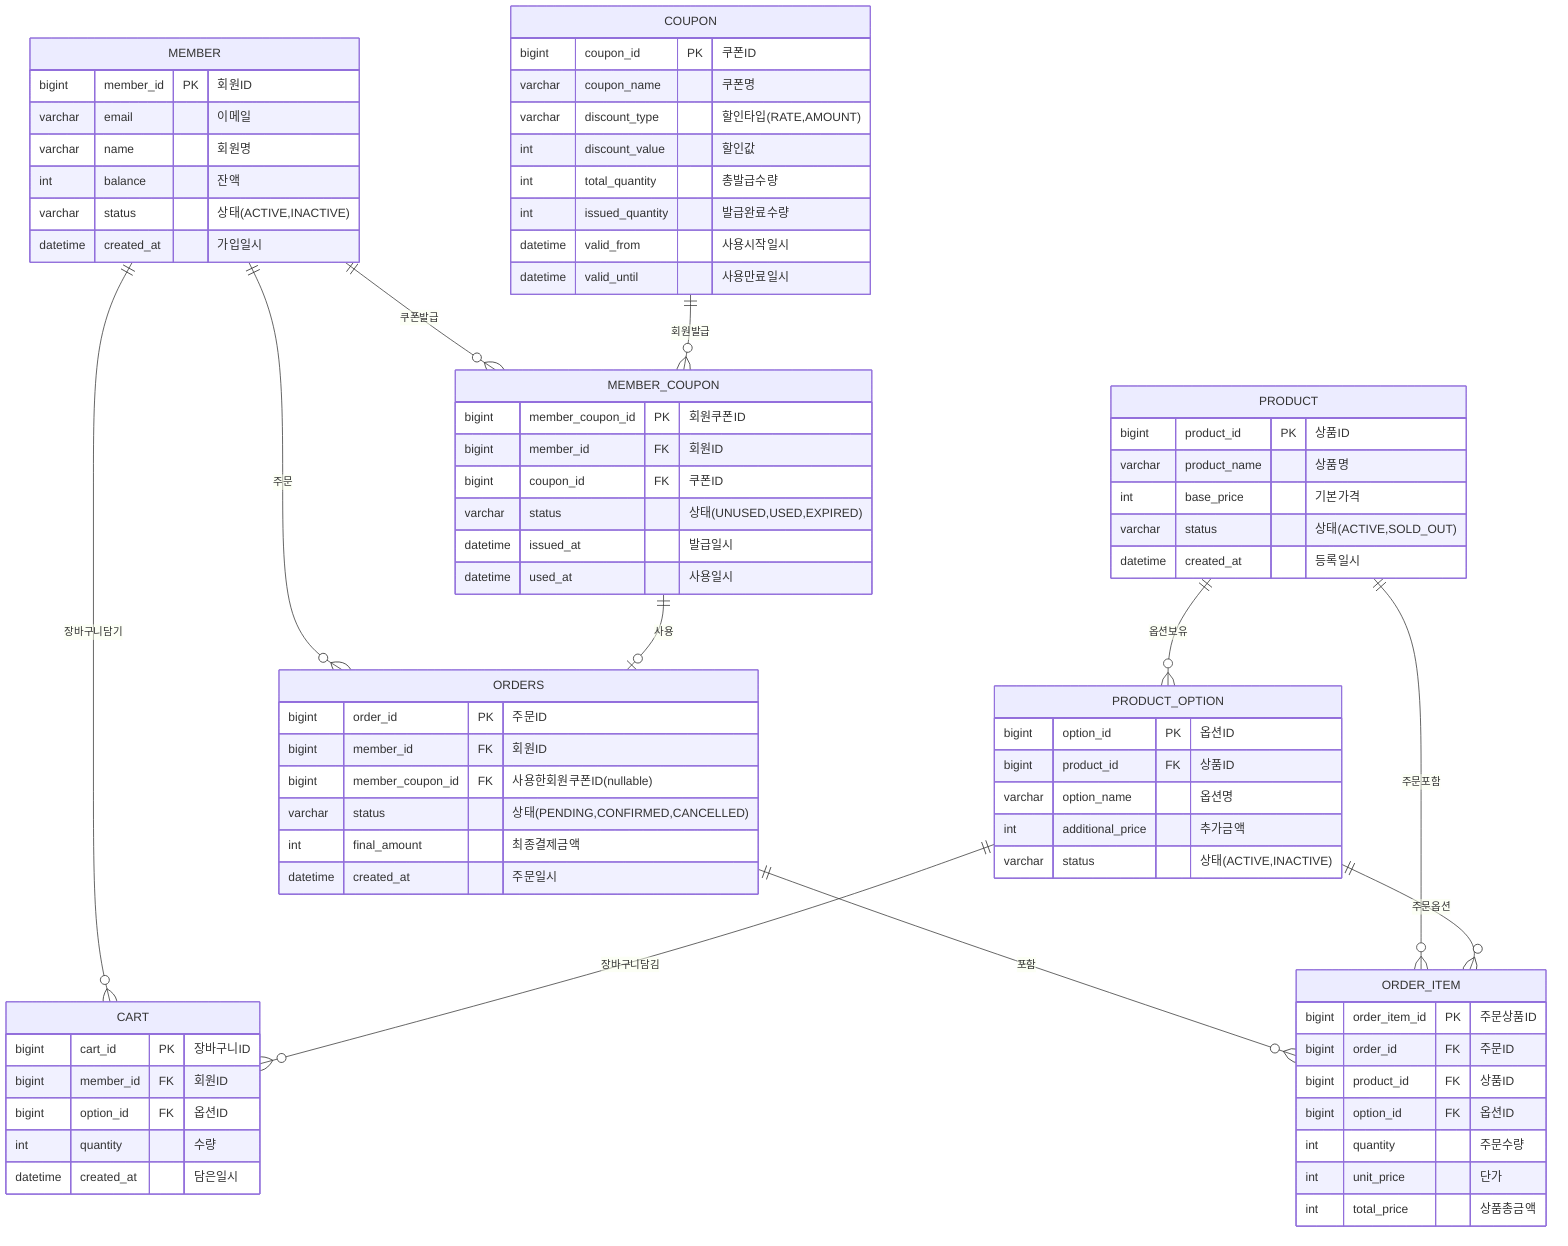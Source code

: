 erDiagram
    MEMBER {
        bigint member_id PK "회원ID"
        varchar email "이메일"
        varchar name "회원명"
        int balance "잔액"
        varchar status "상태(ACTIVE,INACTIVE)"
        datetime created_at "가입일시"
    }

    PRODUCT {
        bigint product_id PK "상품ID"
        varchar product_name "상품명"
        int base_price "기본가격"
        varchar status "상태(ACTIVE,SOLD_OUT)"
        datetime created_at "등록일시"
    }

    PRODUCT_OPTION {
        bigint option_id PK "옵션ID"
        bigint product_id FK "상품ID"
        varchar option_name "옵션명"
        int additional_price "추가금액"
        varchar status "상태(ACTIVE,INACTIVE)"
    }

    CART {
        bigint cart_id PK "장바구니ID"
        bigint member_id FK "회원ID"
        bigint option_id FK "옵션ID"
        int quantity "수량"
        datetime created_at "담은일시"
    }

    COUPON {
        bigint coupon_id PK "쿠폰ID"
        varchar coupon_name "쿠폰명"
        varchar discount_type "할인타입(RATE,AMOUNT)"
        int discount_value "할인값"
        int total_quantity "총발급수량"
        int issued_quantity "발급완료수량"
        datetime valid_from "사용시작일시"
        datetime valid_until "사용만료일시"
    }

    MEMBER_COUPON {
        bigint member_coupon_id PK "회원쿠폰ID"
        bigint member_id FK "회원ID"
        bigint coupon_id FK "쿠폰ID"
        varchar status "상태(UNUSED,USED,EXPIRED)"
        datetime issued_at "발급일시"
        datetime used_at "사용일시"
    }

    ORDERS {
        bigint order_id PK "주문ID"
        bigint member_id FK "회원ID"
        bigint member_coupon_id FK "사용한회원쿠폰ID(nullable)"
        varchar status "상태(PENDING,CONFIRMED,CANCELLED)"
        int final_amount "최종결제금액"
        datetime created_at "주문일시"
    }

    ORDER_ITEM {
        bigint order_item_id PK "주문상품ID"
        bigint order_id FK "주문ID"
        bigint product_id FK "상품ID"
        bigint option_id FK "옵션ID"
        int quantity "주문수량"
        int unit_price "단가"
        int total_price "상품총금액"
    }

    MEMBER ||--o{ CART : "장바구니담기"
    MEMBER ||--o{ MEMBER_COUPON : "쿠폰발급"
    MEMBER ||--o{ ORDERS : "주문"
    COUPON ||--o{ MEMBER_COUPON : "회원발급"
    MEMBER_COUPON ||--o| ORDERS : "사용"
    ORDERS ||--o{ ORDER_ITEM : "포함"
    PRODUCT ||--o{ PRODUCT_OPTION : "옵션보유"
    PRODUCT_OPTION ||--o{ CART : "장바구니담김"
    PRODUCT ||--o{ ORDER_ITEM : "주문포함"
    PRODUCT_OPTION ||--o{ ORDER_ITEM : "주문옵션"